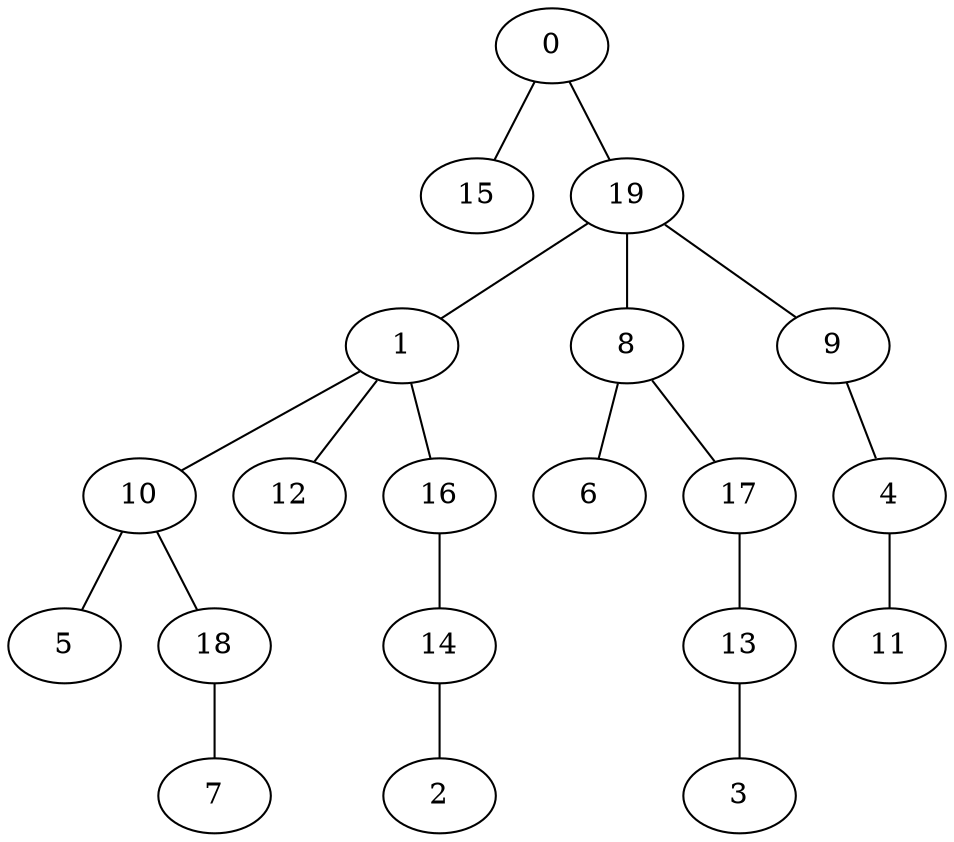 strict graph "" {
	0 -- 15;
	0 -- 19;
	19 -- 1;
	19 -- 8;
	19 -- 9;
	1 -- 10;
	1 -- 12;
	1 -- 16;
	8 -- 6;
	8 -- 17;
	9 -- 4;
	4 -- 11;
	17 -- 13;
	13 -- 3;
	10 -- 5;
	10 -- 18;
	16 -- 14;
	14 -- 2;
	18 -- 7;
}
